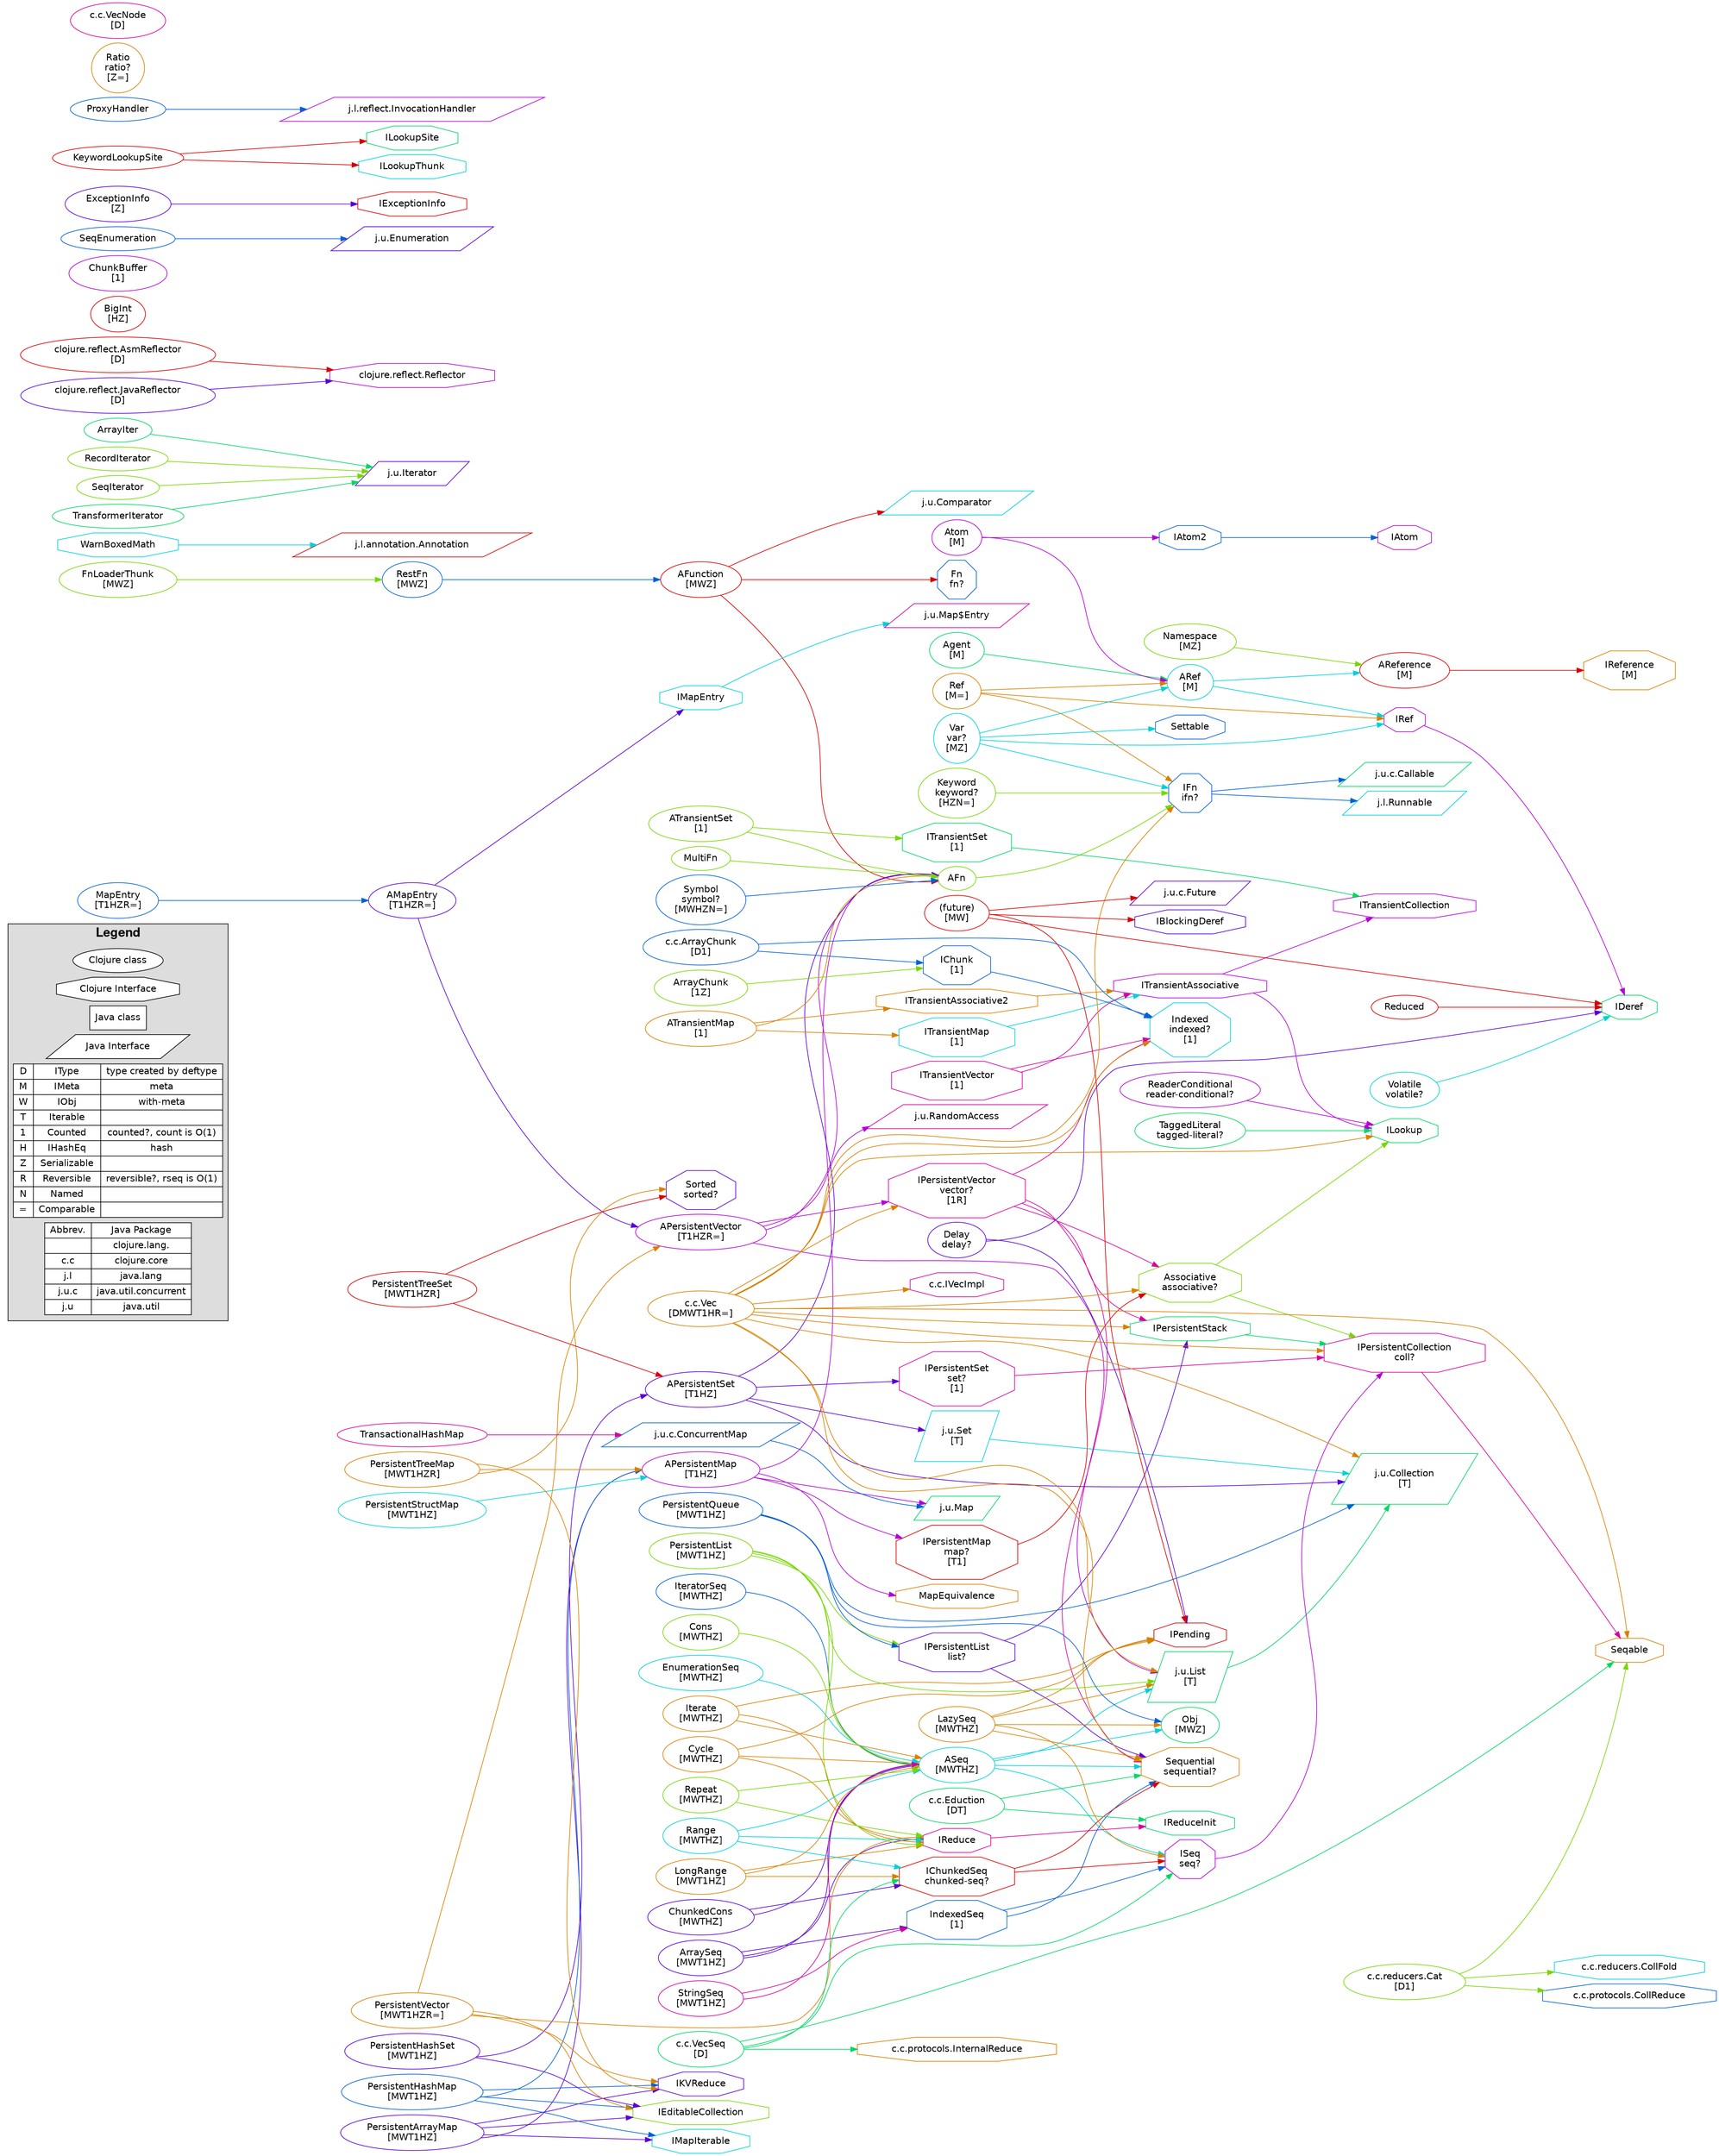 digraph {
  rankdir=LR;
  dpi=55;
  nodesep=0.10;
  ranksep=1.2;
  mclimit=2500.0;
  splines=splines;
  node[ fontname=Helvetica shape=box ];

  subgraph cluster_legend {
    label="Legend"
    fontname="Helvetica Bold"
    fontsize=19
    bgcolor="#dddddd"
    "Clojure class" [ shape=oval fillcolor="#ffffff" style=filled ];
    "Clojure Interface" [ shape=octagon fillcolor="#ffffff" style=filled ];
    "Java class" [ shape=box fillcolor="#ffffff" style=filled ];
    "Java Interface" [ shape=parallelogram fillcolor="#ffffff" style=filled ];
    
    badges [
      shape=record
      style=filled
      fillcolor="#ffffff"
      label="{{D|M|W|T|1|H|Z|R|N|=}|{IType|IMeta|IObj|Iterable|Counted|IHashEq|Serializable|Reversible|Named|Comparable}|{type created by deftype|meta|with-meta||counted?, count is O(1)|hash||reversible?, rseq is O(1)||}}"
    ]
    java_package_abbreviations [
      shape=record
      style=filled
      fillcolor="#ffffff"
      label="{{Abbrev.||c.c|j.l|j.u.c|j.u}|{Java Package|clojure.lang.|clojure.core|java.lang|java.util.concurrent|java.util}}"
    ]
  }
  "class clojure.lang.AFn" [ label="AFn" color="#76d700" shape="oval"];
  "class clojure.lang.AFn" -> "interface clojure.lang.IFn" [ color="#76d700" ];
  "class clojure.lang.AFunction" [ label="AFunction\n[MWZ]" color="#d70000" shape="oval"];
  "class clojure.lang.AFunction" -> "class clojure.lang.AFn" [ color="#d70000" ];
  "class clojure.lang.AFunction" -> "interface java.util.Comparator" [ color="#d70000" ];
  "class clojure.lang.AFunction" -> "interface clojure.lang.Fn" [ color="#d70000" ];
  "class clojure.lang.AMapEntry" [ label="AMapEntry\n[T1HZR=]" color="#5a00d7" shape="oval"];
  "class clojure.lang.AMapEntry" -> "class clojure.lang.APersistentVector" [ color="#5a00d7" ];
  "class clojure.lang.AMapEntry" -> "interface clojure.lang.IMapEntry" [ color="#5a00d7" ];
  "class clojure.lang.APersistentMap" [ label="APersistentMap\n[T1HZ]" color="#b300d7" shape="oval"];
  "class clojure.lang.APersistentMap" -> "class clojure.lang.AFn" [ color="#b300d7" ];
  "class clojure.lang.APersistentMap" -> "interface clojure.lang.IPersistentMap" [ color="#b300d7" ];
  "class clojure.lang.APersistentMap" -> "interface java.util.Map" [ color="#b300d7" ];
  "class clojure.lang.APersistentMap" -> "interface clojure.lang.MapEquivalence" [ color="#b300d7" ];
  "class clojure.lang.APersistentSet" [ label="APersistentSet\n[T1HZ]" color="#5a00d7" shape="oval"];
  "class clojure.lang.APersistentSet" -> "class clojure.lang.AFn" [ color="#5a00d7" ];
  "class clojure.lang.APersistentSet" -> "interface clojure.lang.IPersistentSet" [ color="#5a00d7" ];
  "class clojure.lang.APersistentSet" -> "interface java.util.Collection" [ color="#5a00d7" ];
  "class clojure.lang.APersistentSet" -> "interface java.util.Set" [ color="#5a00d7" ];
  "class clojure.lang.APersistentVector" [ label="APersistentVector\n[T1HZR=]" color="#b300d7" shape="oval"];
  "class clojure.lang.APersistentVector" -> "class clojure.lang.AFn" [ color="#b300d7" ];
  "class clojure.lang.APersistentVector" -> "interface clojure.lang.IPersistentVector" [ color="#b300d7" ];
  "class clojure.lang.APersistentVector" -> "interface java.util.List" [ color="#b300d7" ];
  "class clojure.lang.APersistentVector" -> "interface java.util.RandomAccess" [ color="#b300d7" ];
  "class clojure.lang.ARef" [ label="ARef\n[M]" color="#00d0d7" shape="oval"];
  "class clojure.lang.ARef" -> "class clojure.lang.AReference" [ color="#00d0d7" ];
  "class clojure.lang.ARef" -> "interface clojure.lang.IRef" [ color="#00d0d7" ];
  "class clojure.lang.AReference" [ label="AReference\n[M]" color="#d70000" shape="oval"];
  "class clojure.lang.AReference" -> "interface clojure.lang.IReference" [ color="#d70000" ];
  "class clojure.lang.ASeq" [ label="ASeq\n[MWTHZ]" color="#00d0d7" shape="oval"];
  "class clojure.lang.ASeq" -> "class clojure.lang.Obj" [ color="#00d0d7" ];
  "class clojure.lang.ASeq" -> "interface clojure.lang.ISeq" [ color="#00d0d7" ];
  "class clojure.lang.ASeq" -> "interface clojure.lang.Sequential" [ color="#00d0d7" ];
  "class clojure.lang.ASeq" -> "interface java.util.List" [ color="#00d0d7" ];
  "class clojure.lang.ATransientMap" [ label="ATransientMap\n[1]" color="#d78100" shape="oval"];
  "class clojure.lang.ATransientMap" -> "class clojure.lang.AFn" [ color="#d78100" ];
  "class clojure.lang.ATransientMap" -> "interface clojure.lang.ITransientMap" [ color="#d78100" ];
  "class clojure.lang.ATransientMap" -> "interface clojure.lang.ITransientAssociative2" [ color="#d78100" ];
  "class clojure.lang.ATransientSet" [ label="ATransientSet\n[1]" color="#76d700" shape="oval"];
  "class clojure.lang.ATransientSet" -> "class clojure.lang.AFn" [ color="#76d700" ];
  "class clojure.lang.ATransientSet" -> "interface clojure.lang.ITransientSet" [ color="#76d700" ];
  "class clojure.lang.Agent" [ label="Agent\n[M]" color="#00d764" shape="oval"];
  "class clojure.lang.Agent" -> "class clojure.lang.ARef" [ color="#00d764" ];
  "interface java.lang.annotation.Annotation" [ label="j.l.annotation.Annotation" color="#d70000" shape="parallelogram"];
  "class clojure.lang.ArrayChunk" [ label="ArrayChunk\n[1Z]" color="#76d700" shape="oval"];
  "class clojure.lang.ArrayChunk" -> "interface clojure.lang.IChunk" [ color="#76d700" ];
  "class clojure.core.ArrayChunk" [ label="c.c.ArrayChunk\n[D1]" color="#0061d7" shape="oval"];
  "class clojure.core.ArrayChunk" -> "interface clojure.lang.IChunk" [ color="#0061d7" ];
  "class clojure.core.ArrayChunk" -> "interface clojure.lang.Indexed" [ color="#0061d7" ];
  "class clojure.lang.ArrayIter" [ label="ArrayIter" color="#00d764" shape="oval"];
  "class clojure.lang.ArrayIter" -> "interface java.util.Iterator" [ color="#00d764" ];
  "class clojure.lang.ArraySeq" [ label="ArraySeq\n[MWT1HZ]" color="#5a00d7" shape="oval"];
  "class clojure.lang.ArraySeq" -> "class clojure.lang.ASeq" [ color="#5a00d7" ];
  "class clojure.lang.ArraySeq" -> "interface clojure.lang.IndexedSeq" [ color="#5a00d7" ];
  "class clojure.lang.ArraySeq" -> "interface clojure.lang.IReduce" [ color="#5a00d7" ];
  "class clojure.reflect.AsmReflector" [ label="clojure.reflect.AsmReflector\n[D]" color="#d70000" shape="oval"];
  "class clojure.reflect.AsmReflector" -> "interface clojure.reflect.Reflector" [ color="#d70000" ];
  "interface clojure.lang.Associative" [ label="Associative\nassociative?" color="#76d700" shape="octagon"];
  "interface clojure.lang.Associative" -> "interface clojure.lang.IPersistentCollection" [ color="#76d700" ];
  "interface clojure.lang.Associative" -> "interface clojure.lang.ILookup" [ color="#76d700" ];
  "class clojure.lang.Atom" [ label="Atom\n[M]" color="#b300d7" shape="oval"];
  "class clojure.lang.Atom" -> "class clojure.lang.ARef" [ color="#b300d7" ];
  "class clojure.lang.Atom" -> "interface clojure.lang.IAtom2" [ color="#b300d7" ];
  "class clojure.lang.BigInt" [ label="BigInt\n[HZ]" color="#d70000" shape="oval"];
  "interface java.util.concurrent.Callable" [ label="j.u.c.Callable" color="#00d764" shape="parallelogram"];
  "class clojure.core.reducers.Cat" [ label="c.c.reducers.Cat\n[D1]" color="#76d700" shape="oval"];
  "class clojure.core.reducers.Cat" -> "interface clojure.core.reducers.CollFold" [ color="#76d700" ];
  "class clojure.core.reducers.Cat" -> "interface clojure.lang.Seqable" [ color="#76d700" ];
  "class clojure.core.reducers.Cat" -> "interface clojure.core.protocols.CollReduce" [ color="#76d700" ];
  "class clojure.lang.ChunkBuffer" [ label="ChunkBuffer\n[1]" color="#b300d7" shape="oval"];
  "class clojure.lang.ChunkedCons" [ label="ChunkedCons\n[MWTHZ]" color="#5a00d7" shape="oval"];
  "class clojure.lang.ChunkedCons" -> "class clojure.lang.ASeq" [ color="#5a00d7" ];
  "class clojure.lang.ChunkedCons" -> "interface clojure.lang.IChunkedSeq" [ color="#5a00d7" ];
  "interface clojure.core.reducers.CollFold" [ label="c.c.reducers.CollFold" color="#00d0d7" shape="octagon"];
  "interface clojure.core.protocols.CollReduce" [ label="c.c.protocols.CollReduce" color="#0061d7" shape="octagon"];
  "interface java.util.Collection" [ label="j.u.Collection\n[T]" color="#00d764" shape="parallelogram"];
  "interface java.util.Comparator" [ label="j.u.Comparator" color="#00d0d7" shape="parallelogram"];
  "interface java.util.concurrent.ConcurrentMap" [ label="j.u.c.ConcurrentMap" color="#0061d7" shape="parallelogram"];
  "interface java.util.concurrent.ConcurrentMap" -> "interface java.util.Map" [ color="#0061d7" ];
  "class clojure.lang.Cons" [ label="Cons\n[MWTHZ]" color="#76d700" shape="oval"];
  "class clojure.lang.Cons" -> "class clojure.lang.ASeq" [ color="#76d700" ];
  "class clojure.lang.Cycle" [ label="Cycle\n[MWTHZ]" color="#d78100" shape="oval"];
  "class clojure.lang.Cycle" -> "class clojure.lang.ASeq" [ color="#d78100" ];
  "class clojure.lang.Cycle" -> "interface clojure.lang.IReduce" [ color="#d78100" ];
  "class clojure.lang.Cycle" -> "interface clojure.lang.IPending" [ color="#d78100" ];
  "class clojure.lang.Delay" [ label="Delay\ndelay?" color="#5a00d7" shape="oval"];
  "class clojure.lang.Delay" -> "interface clojure.lang.IDeref" [ color="#5a00d7" ];
  "class clojure.lang.Delay" -> "interface clojure.lang.IPending" [ color="#5a00d7" ];
  "class clojure.core.Eduction" [ label="c.c.Eduction\n[DT]" color="#00d764" shape="oval"];
  "class clojure.core.Eduction" -> "interface clojure.lang.IReduceInit" [ color="#00d764" ];
  "class clojure.core.Eduction" -> "interface clojure.lang.Sequential" [ color="#00d764" ];
  "interface java.util.Map$Entry" [ label="j.u.Map$Entry" color="#d7009e" shape="parallelogram"];
  "interface java.util.Enumeration" [ label="j.u.Enumeration" color="#5a00d7" shape="parallelogram"];
  "class clojure.lang.EnumerationSeq" [ label="EnumerationSeq\n[MWTHZ]" color="#00d0d7" shape="oval"];
  "class clojure.lang.EnumerationSeq" -> "class clojure.lang.ASeq" [ color="#00d0d7" ];
  "class clojure.lang.ExceptionInfo" [ label="ExceptionInfo\n[Z]" color="#5a00d7" shape="oval"];
  "class clojure.lang.ExceptionInfo" -> "interface clojure.lang.IExceptionInfo" [ color="#5a00d7" ];
  "interface clojure.lang.Fn" [ label="Fn\nfn?" color="#0061d7" shape="octagon"];
  "class clojure.lang.FnLoaderThunk" [ label="FnLoaderThunk\n[MWZ]" color="#76d700" shape="oval"];
  "class clojure.lang.FnLoaderThunk" -> "class clojure.lang.RestFn" [ color="#76d700" ];
  "interface java.util.concurrent.Future" [ label="j.u.c.Future" color="#5a00d7" shape="parallelogram"];
  "interface clojure.lang.IAtom" [ label="IAtom" color="#b300d7" shape="octagon"];
  "interface clojure.lang.IAtom2" [ label="IAtom2" color="#0061d7" shape="octagon"];
  "interface clojure.lang.IAtom2" -> "interface clojure.lang.IAtom" [ color="#0061d7" ];
  "interface clojure.lang.IBlockingDeref" [ label="IBlockingDeref" color="#5a00d7" shape="octagon"];
  "interface clojure.lang.IChunk" [ label="IChunk\n[1]" color="#0061d7" shape="octagon"];
  "interface clojure.lang.IChunk" -> "interface clojure.lang.Indexed" [ color="#0061d7" ];
  "interface clojure.lang.IChunkedSeq" [ label="IChunkedSeq\nchunked-seq?" color="#d70000" shape="octagon"];
  "interface clojure.lang.IChunkedSeq" -> "interface clojure.lang.ISeq" [ color="#d70000" ];
  "interface clojure.lang.IChunkedSeq" -> "interface clojure.lang.Sequential" [ color="#d70000" ];
  "interface clojure.lang.IDeref" [ label="IDeref" color="#00d764" shape="octagon"];
  "interface clojure.lang.IEditableCollection" [ label="IEditableCollection" color="#76d700" shape="octagon"];
  "interface clojure.lang.IExceptionInfo" [ label="IExceptionInfo" color="#d70000" shape="octagon"];
  "interface clojure.lang.IFn" [ label="IFn\nifn?" color="#0061d7" shape="octagon"];
  "interface clojure.lang.IFn" -> "interface java.util.concurrent.Callable" [ color="#0061d7" ];
  "interface clojure.lang.IFn" -> "interface java.lang.Runnable" [ color="#0061d7" ];
  "interface clojure.lang.IKVReduce" [ label="IKVReduce" color="#5a00d7" shape="octagon"];
  "interface clojure.lang.ILookup" [ label="ILookup" color="#00d764" shape="octagon"];
  "interface clojure.lang.ILookupSite" [ label="ILookupSite" color="#00d764" shape="octagon"];
  "interface clojure.lang.ILookupThunk" [ label="ILookupThunk" color="#00d0d7" shape="octagon"];
  "interface clojure.lang.IMapEntry" [ label="IMapEntry" color="#00d0d7" shape="octagon"];
  "interface clojure.lang.IMapEntry" -> "interface java.util.Map$Entry" [ color="#00d0d7" ];
  "interface clojure.lang.IMapIterable" [ label="IMapIterable" color="#00d0d7" shape="octagon"];
  "interface clojure.lang.IPending" [ label="IPending" color="#d70000" shape="octagon"];
  "interface clojure.lang.IPersistentCollection" [ label="IPersistentCollection\ncoll?" color="#d7009e" shape="octagon"];
  "interface clojure.lang.IPersistentCollection" -> "interface clojure.lang.Seqable" [ color="#d7009e" ];
  "interface clojure.lang.IPersistentList" [ label="IPersistentList\nlist?" color="#5a00d7" shape="octagon"];
  "interface clojure.lang.IPersistentList" -> "interface clojure.lang.Sequential" [ color="#5a00d7" ];
  "interface clojure.lang.IPersistentList" -> "interface clojure.lang.IPersistentStack" [ color="#5a00d7" ];
  "interface clojure.lang.IPersistentMap" [ label="IPersistentMap\nmap?\n[T1]" color="#d70000" shape="octagon"];
  "interface clojure.lang.IPersistentMap" -> "interface clojure.lang.Associative" [ color="#d70000" ];
  "interface clojure.lang.IPersistentSet" [ label="IPersistentSet\nset?\n[1]" color="#d7009e" shape="octagon"];
  "interface clojure.lang.IPersistentSet" -> "interface clojure.lang.IPersistentCollection" [ color="#d7009e" ];
  "interface clojure.lang.IPersistentStack" [ label="IPersistentStack" color="#00d764" shape="octagon"];
  "interface clojure.lang.IPersistentStack" -> "interface clojure.lang.IPersistentCollection" [ color="#00d764" ];
  "interface clojure.lang.IPersistentVector" [ label="IPersistentVector\nvector?\n[1R]" color="#d7009e" shape="octagon"];
  "interface clojure.lang.IPersistentVector" -> "interface clojure.lang.Associative" [ color="#d7009e" ];
  "interface clojure.lang.IPersistentVector" -> "interface clojure.lang.Sequential" [ color="#d7009e" ];
  "interface clojure.lang.IPersistentVector" -> "interface clojure.lang.IPersistentStack" [ color="#d7009e" ];
  "interface clojure.lang.IPersistentVector" -> "interface clojure.lang.Indexed" [ color="#d7009e" ];
  "interface clojure.lang.IReduce" [ label="IReduce" color="#d7009e" shape="octagon"];
  "interface clojure.lang.IReduce" -> "interface clojure.lang.IReduceInit" [ color="#d7009e" ];
  "interface clojure.lang.IReduceInit" [ label="IReduceInit" color="#00d764" shape="octagon"];
  "interface clojure.lang.IRef" [ label="IRef" color="#b300d7" shape="octagon"];
  "interface clojure.lang.IRef" -> "interface clojure.lang.IDeref" [ color="#b300d7" ];
  "interface clojure.lang.IReference" [ label="IReference\n[M]" color="#d78100" shape="octagon"];
  "interface clojure.lang.ISeq" [ label="ISeq\nseq?" color="#b300d7" shape="octagon"];
  "interface clojure.lang.ISeq" -> "interface clojure.lang.IPersistentCollection" [ color="#b300d7" ];
  "interface clojure.lang.ITransientAssociative" [ label="ITransientAssociative" color="#b300d7" shape="octagon"];
  "interface clojure.lang.ITransientAssociative" -> "interface clojure.lang.ITransientCollection" [ color="#b300d7" ];
  "interface clojure.lang.ITransientAssociative" -> "interface clojure.lang.ILookup" [ color="#b300d7" ];
  "interface clojure.lang.ITransientAssociative2" [ label="ITransientAssociative2" color="#d78100" shape="octagon"];
  "interface clojure.lang.ITransientAssociative2" -> "interface clojure.lang.ITransientAssociative" [ color="#d78100" ];
  "interface clojure.lang.ITransientCollection" [ label="ITransientCollection" color="#b300d7" shape="octagon"];
  "interface clojure.lang.ITransientMap" [ label="ITransientMap\n[1]" color="#00d0d7" shape="octagon"];
  "interface clojure.lang.ITransientMap" -> "interface clojure.lang.ITransientAssociative" [ color="#00d0d7" ];
  "interface clojure.lang.ITransientSet" [ label="ITransientSet\n[1]" color="#00d764" shape="octagon"];
  "interface clojure.lang.ITransientSet" -> "interface clojure.lang.ITransientCollection" [ color="#00d764" ];
  "interface clojure.lang.ITransientVector" [ label="ITransientVector\n[1]" color="#d7009e" shape="octagon"];
  "interface clojure.lang.ITransientVector" -> "interface clojure.lang.ITransientAssociative" [ color="#d7009e" ];
  "interface clojure.lang.ITransientVector" -> "interface clojure.lang.Indexed" [ color="#d7009e" ];
  "interface clojure.core.IVecImpl" [ label="c.c.IVecImpl" color="#d7009e" shape="octagon"];
  "interface clojure.lang.Indexed" [ label="Indexed\nindexed?\n[1]" color="#00d0d7" shape="octagon"];
  "interface clojure.lang.IndexedSeq" [ label="IndexedSeq\n[1]" color="#0061d7" shape="octagon"];
  "interface clojure.lang.IndexedSeq" -> "interface clojure.lang.ISeq" [ color="#0061d7" ];
  "interface clojure.lang.IndexedSeq" -> "interface clojure.lang.Sequential" [ color="#0061d7" ];
  "interface clojure.core.protocols.InternalReduce" [ label="c.c.protocols.InternalReduce" color="#d78100" shape="octagon"];
  "interface java.lang.reflect.InvocationHandler" [ label="j.l.reflect.InvocationHandler" color="#b300d7" shape="parallelogram"];
  "class clojure.lang.Iterate" [ label="Iterate\n[MWTHZ]" color="#d78100" shape="oval"];
  "class clojure.lang.Iterate" -> "class clojure.lang.ASeq" [ color="#d78100" ];
  "class clojure.lang.Iterate" -> "interface clojure.lang.IReduce" [ color="#d78100" ];
  "class clojure.lang.Iterate" -> "interface clojure.lang.IPending" [ color="#d78100" ];
  "interface java.util.Iterator" [ label="j.u.Iterator" color="#5a00d7" shape="parallelogram"];
  "class clojure.lang.IteratorSeq" [ label="IteratorSeq\n[MWTHZ]" color="#0061d7" shape="oval"];
  "class clojure.lang.IteratorSeq" -> "class clojure.lang.ASeq" [ color="#0061d7" ];
  "class clojure.reflect.JavaReflector" [ label="clojure.reflect.JavaReflector\n[D]" color="#5a00d7" shape="oval"];
  "class clojure.reflect.JavaReflector" -> "interface clojure.reflect.Reflector" [ color="#5a00d7" ];
  "class clojure.lang.Keyword" [ label="Keyword\nkeyword?\n[HZN=]" color="#76d700" shape="oval"];
  "class clojure.lang.Keyword" -> "interface clojure.lang.IFn" [ color="#76d700" ];
  "class clojure.lang.KeywordLookupSite" [ label="KeywordLookupSite" color="#d70000" shape="oval"];
  "class clojure.lang.KeywordLookupSite" -> "interface clojure.lang.ILookupSite" [ color="#d70000" ];
  "class clojure.lang.KeywordLookupSite" -> "interface clojure.lang.ILookupThunk" [ color="#d70000" ];
  "class clojure.lang.LazySeq" [ label="LazySeq\n[MWTHZ]" color="#d78100" shape="oval"];
  "class clojure.lang.LazySeq" -> "class clojure.lang.Obj" [ color="#d78100" ];
  "class clojure.lang.LazySeq" -> "interface clojure.lang.ISeq" [ color="#d78100" ];
  "class clojure.lang.LazySeq" -> "interface clojure.lang.Sequential" [ color="#d78100" ];
  "class clojure.lang.LazySeq" -> "interface java.util.List" [ color="#d78100" ];
  "class clojure.lang.LazySeq" -> "interface clojure.lang.IPending" [ color="#d78100" ];
  "interface java.util.List" [ label="j.u.List\n[T]" color="#00d764" shape="parallelogram"];
  "interface java.util.List" -> "interface java.util.Collection" [ color="#00d764" ];
  "class clojure.lang.LongRange" [ label="LongRange\n[MWT1HZ]" color="#d78100" shape="oval"];
  "class clojure.lang.LongRange" -> "class clojure.lang.ASeq" [ color="#d78100" ];
  "class clojure.lang.LongRange" -> "interface clojure.lang.IChunkedSeq" [ color="#d78100" ];
  "class clojure.lang.LongRange" -> "interface clojure.lang.IReduce" [ color="#d78100" ];
  "interface java.util.Map" [ label="j.u.Map" color="#00d764" shape="parallelogram"];
  "class clojure.lang.MapEntry" [ label="MapEntry\n[T1HZR=]" color="#0061d7" shape="oval"];
  "class clojure.lang.MapEntry" -> "class clojure.lang.AMapEntry" [ color="#0061d7" ];
  "interface clojure.lang.MapEquivalence" [ label="MapEquivalence" color="#d78100" shape="octagon"];
  "class clojure.lang.MultiFn" [ label="MultiFn" color="#76d700" shape="oval"];
  "class clojure.lang.MultiFn" -> "class clojure.lang.AFn" [ color="#76d700" ];
  "class clojure.lang.Namespace" [ label="Namespace\n[MZ]" color="#76d700" shape="oval"];
  "class clojure.lang.Namespace" -> "class clojure.lang.AReference" [ color="#76d700" ];
  "class clojure.lang.Obj" [ label="Obj\n[MWZ]" color="#00d764" shape="oval"];
  "class clojure.lang.PersistentArrayMap" [ label="PersistentArrayMap\n[MWT1HZ]" color="#5a00d7" shape="oval"];
  "class clojure.lang.PersistentArrayMap" -> "class clojure.lang.APersistentMap" [ color="#5a00d7" ];
  "class clojure.lang.PersistentArrayMap" -> "interface clojure.lang.IEditableCollection" [ color="#5a00d7" ];
  "class clojure.lang.PersistentArrayMap" -> "interface clojure.lang.IMapIterable" [ color="#5a00d7" ];
  "class clojure.lang.PersistentArrayMap" -> "interface clojure.lang.IKVReduce" [ color="#5a00d7" ];
  "class clojure.lang.PersistentHashMap" [ label="PersistentHashMap\n[MWT1HZ]" color="#0061d7" shape="oval"];
  "class clojure.lang.PersistentHashMap" -> "class clojure.lang.APersistentMap" [ color="#0061d7" ];
  "class clojure.lang.PersistentHashMap" -> "interface clojure.lang.IEditableCollection" [ color="#0061d7" ];
  "class clojure.lang.PersistentHashMap" -> "interface clojure.lang.IMapIterable" [ color="#0061d7" ];
  "class clojure.lang.PersistentHashMap" -> "interface clojure.lang.IKVReduce" [ color="#0061d7" ];
  "class clojure.lang.PersistentHashSet" [ label="PersistentHashSet\n[MWT1HZ]" color="#5a00d7" shape="oval"];
  "class clojure.lang.PersistentHashSet" -> "class clojure.lang.APersistentSet" [ color="#5a00d7" ];
  "class clojure.lang.PersistentHashSet" -> "interface clojure.lang.IEditableCollection" [ color="#5a00d7" ];
  "class clojure.lang.PersistentList" [ label="PersistentList\n[MWT1HZ]" color="#76d700" shape="oval"];
  "class clojure.lang.PersistentList" -> "class clojure.lang.ASeq" [ color="#76d700" ];
  "class clojure.lang.PersistentList" -> "interface clojure.lang.IPersistentList" [ color="#76d700" ];
  "class clojure.lang.PersistentList" -> "interface clojure.lang.IReduce" [ color="#76d700" ];
  "class clojure.lang.PersistentList" -> "interface java.util.List" [ color="#76d700" ];
  "class clojure.lang.PersistentQueue" [ label="PersistentQueue\n[MWT1HZ]" color="#0061d7" shape="oval"];
  "class clojure.lang.PersistentQueue" -> "class clojure.lang.Obj" [ color="#0061d7" ];
  "class clojure.lang.PersistentQueue" -> "interface clojure.lang.IPersistentList" [ color="#0061d7" ];
  "class clojure.lang.PersistentQueue" -> "interface java.util.Collection" [ color="#0061d7" ];
  "class clojure.lang.PersistentStructMap" [ label="PersistentStructMap\n[MWT1HZ]" color="#00d0d7" shape="oval"];
  "class clojure.lang.PersistentStructMap" -> "class clojure.lang.APersistentMap" [ color="#00d0d7" ];
  "class clojure.lang.PersistentTreeMap" [ label="PersistentTreeMap\n[MWT1HZR]" color="#d78100" shape="oval"];
  "class clojure.lang.PersistentTreeMap" -> "class clojure.lang.APersistentMap" [ color="#d78100" ];
  "class clojure.lang.PersistentTreeMap" -> "interface clojure.lang.Sorted" [ color="#d78100" ];
  "class clojure.lang.PersistentTreeMap" -> "interface clojure.lang.IKVReduce" [ color="#d78100" ];
  "class clojure.lang.PersistentTreeSet" [ label="PersistentTreeSet\n[MWT1HZR]" color="#d70000" shape="oval"];
  "class clojure.lang.PersistentTreeSet" -> "class clojure.lang.APersistentSet" [ color="#d70000" ];
  "class clojure.lang.PersistentTreeSet" -> "interface clojure.lang.Sorted" [ color="#d70000" ];
  "class clojure.lang.PersistentVector" [ label="PersistentVector\n[MWT1HZR=]" color="#d78100" shape="oval"];
  "class clojure.lang.PersistentVector" -> "class clojure.lang.APersistentVector" [ color="#d78100" ];
  "class clojure.lang.PersistentVector" -> "interface clojure.lang.IEditableCollection" [ color="#d78100" ];
  "class clojure.lang.PersistentVector" -> "interface clojure.lang.IReduce" [ color="#d78100" ];
  "class clojure.lang.PersistentVector" -> "interface clojure.lang.IKVReduce" [ color="#d78100" ];
  "class clojure.lang.ProxyHandler" [ label="ProxyHandler" color="#0061d7" shape="oval"];
  "class clojure.lang.ProxyHandler" -> "interface java.lang.reflect.InvocationHandler" [ color="#0061d7" ];
  "interface java.util.RandomAccess" [ label="j.u.RandomAccess" color="#d7009e" shape="parallelogram"];
  "class clojure.lang.Range" [ label="Range\n[MWTHZ]" color="#00d0d7" shape="oval"];
  "class clojure.lang.Range" -> "class clojure.lang.ASeq" [ color="#00d0d7" ];
  "class clojure.lang.Range" -> "interface clojure.lang.IChunkedSeq" [ color="#00d0d7" ];
  "class clojure.lang.Range" -> "interface clojure.lang.IReduce" [ color="#00d0d7" ];
  "class clojure.lang.Ratio" [ label="Ratio\nratio?\n[Z=]" color="#d78100" shape="oval"];
  "class clojure.lang.ReaderConditional" [ label="ReaderConditional\nreader-conditional?" color="#b300d7" shape="oval"];
  "class clojure.lang.ReaderConditional" -> "interface clojure.lang.ILookup" [ color="#b300d7" ];
  "class clojure.lang.RecordIterator" [ label="RecordIterator" color="#76d700" shape="oval"];
  "class clojure.lang.RecordIterator" -> "interface java.util.Iterator" [ color="#76d700" ];
  "class clojure.lang.Reduced" [ label="Reduced" color="#d70000" shape="oval"];
  "class clojure.lang.Reduced" -> "interface clojure.lang.IDeref" [ color="#d70000" ];
  "class clojure.lang.Ref" [ label="Ref\n[M=]" color="#d78100" shape="oval"];
  "class clojure.lang.Ref" -> "class clojure.lang.ARef" [ color="#d78100" ];
  "class clojure.lang.Ref" -> "interface clojure.lang.IFn" [ color="#d78100" ];
  "class clojure.lang.Ref" -> "interface clojure.lang.IRef" [ color="#d78100" ];
  "interface clojure.reflect.Reflector" [ label="clojure.reflect.Reflector" color="#b300d7" shape="octagon"];
  "class clojure.lang.Repeat" [ label="Repeat\n[MWTHZ]" color="#76d700" shape="oval"];
  "class clojure.lang.Repeat" -> "class clojure.lang.ASeq" [ color="#76d700" ];
  "class clojure.lang.Repeat" -> "interface clojure.lang.IReduce" [ color="#76d700" ];
  "class clojure.lang.RestFn" [ label="RestFn\n[MWZ]" color="#0061d7" shape="oval"];
  "class clojure.lang.RestFn" -> "class clojure.lang.AFunction" [ color="#0061d7" ];
  "interface java.lang.Runnable" [ label="j.l.Runnable" color="#00d0d7" shape="parallelogram"];
  "class clojure.lang.SeqEnumeration" [ label="SeqEnumeration" color="#0061d7" shape="oval"];
  "class clojure.lang.SeqEnumeration" -> "interface java.util.Enumeration" [ color="#0061d7" ];
  "class clojure.lang.SeqIterator" [ label="SeqIterator" color="#76d700" shape="oval"];
  "class clojure.lang.SeqIterator" -> "interface java.util.Iterator" [ color="#76d700" ];
  "interface clojure.lang.Seqable" [ label="Seqable" color="#d78100" shape="octagon"];
  "interface clojure.lang.Sequential" [ label="Sequential\nsequential?" color="#d78100" shape="octagon"];
  "interface java.util.Set" [ label="j.u.Set\n[T]" color="#00d0d7" shape="parallelogram"];
  "interface java.util.Set" -> "interface java.util.Collection" [ color="#00d0d7" ];
  "interface clojure.lang.Settable" [ label="Settable" color="#0061d7" shape="octagon"];
  "interface clojure.lang.Sorted" [ label="Sorted\nsorted?" color="#5a00d7" shape="octagon"];
  "class clojure.lang.StringSeq" [ label="StringSeq\n[MWT1HZ]" color="#d7009e" shape="oval"];
  "class clojure.lang.StringSeq" -> "class clojure.lang.ASeq" [ color="#d7009e" ];
  "class clojure.lang.StringSeq" -> "interface clojure.lang.IndexedSeq" [ color="#d7009e" ];
  "class clojure.lang.Symbol" [ label="Symbol\nsymbol?\n[MWHZN=]" color="#0061d7" shape="oval"];
  "class clojure.lang.Symbol" -> "class clojure.lang.AFn" [ color="#0061d7" ];
  "class clojure.lang.TaggedLiteral" [ label="TaggedLiteral\ntagged-literal?" color="#00d764" shape="oval"];
  "class clojure.lang.TaggedLiteral" -> "interface clojure.lang.ILookup" [ color="#00d764" ];
  "class clojure.lang.TransactionalHashMap" [ label="TransactionalHashMap" color="#d7009e" shape="oval"];
  "class clojure.lang.TransactionalHashMap" -> "interface java.util.concurrent.ConcurrentMap" [ color="#d7009e" ];
  "class clojure.lang.TransformerIterator" [ label="TransformerIterator" color="#00d764" shape="oval"];
  "class clojure.lang.TransformerIterator" -> "interface java.util.Iterator" [ color="#00d764" ];
  "class clojure.lang.Var" [ label="Var\nvar?\n[MZ]" color="#00d0d7" shape="oval"];
  "class clojure.lang.Var" -> "class clojure.lang.ARef" [ color="#00d0d7" ];
  "class clojure.lang.Var" -> "interface clojure.lang.IFn" [ color="#00d0d7" ];
  "class clojure.lang.Var" -> "interface clojure.lang.IRef" [ color="#00d0d7" ];
  "class clojure.lang.Var" -> "interface clojure.lang.Settable" [ color="#00d0d7" ];
  "class clojure.core.Vec" [ label="c.c.Vec\n[DMWT1HR=]" color="#d78100" shape="oval"];
  "class clojure.core.Vec" -> "interface clojure.lang.Associative" [ color="#d78100" ];
  "class clojure.core.Vec" -> "interface java.util.Collection" [ color="#d78100" ];
  "class clojure.core.Vec" -> "interface clojure.lang.ILookup" [ color="#d78100" ];
  "class clojure.core.Vec" -> "interface clojure.lang.IPersistentCollection" [ color="#d78100" ];
  "class clojure.core.Vec" -> "interface clojure.core.IVecImpl" [ color="#d78100" ];
  "class clojure.core.Vec" -> "interface clojure.lang.IFn" [ color="#d78100" ];
  "class clojure.core.Vec" -> "interface clojure.lang.Sequential" [ color="#d78100" ];
  "class clojure.core.Vec" -> "interface clojure.lang.IPersistentVector" [ color="#d78100" ];
  "class clojure.core.Vec" -> "interface clojure.lang.Seqable" [ color="#d78100" ];
  "class clojure.core.Vec" -> "interface clojure.lang.IPersistentStack" [ color="#d78100" ];
  "class clojure.core.Vec" -> "interface java.util.List" [ color="#d78100" ];
  "class clojure.core.Vec" -> "interface clojure.lang.Indexed" [ color="#d78100" ];
  "class clojure.core.VecNode" [ label="c.c.VecNode\n[D]" color="#d7009e" shape="oval"];
  "class clojure.core.VecSeq" [ label="c.c.VecSeq\n[D]" color="#00d764" shape="oval"];
  "class clojure.core.VecSeq" -> "interface clojure.lang.ISeq" [ color="#00d764" ];
  "class clojure.core.VecSeq" -> "interface clojure.lang.IChunkedSeq" [ color="#00d764" ];
  "class clojure.core.VecSeq" -> "interface clojure.core.protocols.InternalReduce" [ color="#00d764" ];
  "class clojure.core.VecSeq" -> "interface clojure.lang.Seqable" [ color="#00d764" ];
  "class clojure.lang.Volatile" [ label="Volatile\nvolatile?" color="#00d0d7" shape="oval"];
  "class clojure.lang.Volatile" -> "interface clojure.lang.IDeref" [ color="#00d0d7" ];
  "interface clojure.lang.WarnBoxedMath" [ label="WarnBoxedMath" color="#00d0d7" shape="octagon"];
  "interface clojure.lang.WarnBoxedMath" -> "interface java.lang.annotation.Annotation" [ color="#00d0d7" ];
  "class clojure.core$future_call$reify__8454" [ label="(future)\n[MW]" color="#d70000" shape="oval"];
  "class clojure.core$future_call$reify__8454" -> "interface clojure.lang.IPending" [ color="#d70000" ];
  "class clojure.core$future_call$reify__8454" -> "interface clojure.lang.IBlockingDeref" [ color="#d70000" ];
  "class clojure.core$future_call$reify__8454" -> "interface java.util.concurrent.Future" [ color="#d70000" ];
  "class clojure.core$future_call$reify__8454" -> "interface clojure.lang.IDeref" [ color="#d70000" ];
}
